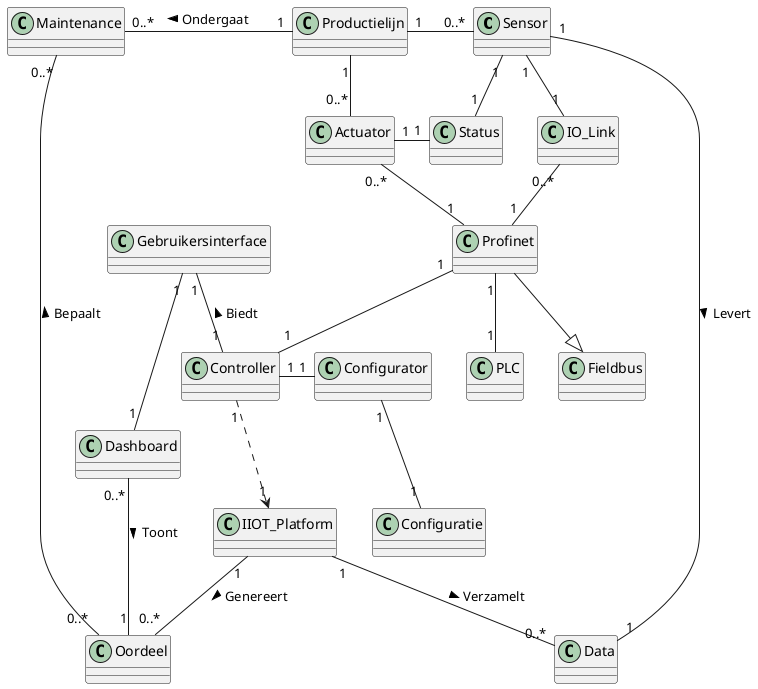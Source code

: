 @startuml domain
class Sensor{}
class Actuator{}
class Productielijn{}
class Controller{}
class Maintenance{}
class PLC{}
class IO_Link{}
class Profinet{}
class Fieldbus{}
class IIOT_Platform{}
class Oordeel{}
class Dashboard{}
class Data{}
class Status{}
class Configuratie{}
class Configurator{}
class Gebruikersinterface{}


Productielijn "1"-"  0..*" Sensor
Productielijn "1"--"0..*" Actuator
Sensor "1"-"1" Data : Levert >
Actuator "1"-"1" Status
Sensor "1"-"1" Status
Sensor "1"--"1" IO_Link
Actuator "0..*"--"1" Profinet
IO_Link "0..*"--"1" Profinet
Profinet "1"--"1" PLC
Profinet "1"--"1" Controller
Controller "1"-"1" Configurator
Configurator "1"--"1" Configuratie
Controller "1"..>"1" IIOT_Platform
Gebruikersinterface "1"--"1" Controller : < Biedt
Gebruikersinterface "1"--"1" Dashboard
Oordeel "1"--left-"  0..*" Dashboard : < Toont
Profinet --|> Fieldbus
Maintenance "0..*"--"0..*" Oordeel : < Bepaalt
Productielijn "1"-left-"0..*" Maintenance : Ondergaat >
IIOT_Platform "1"--"0..*" Data :  Verzamelt >
IIOT_Platform "1"--"0..*" Oordeel : Genereert >
@enduml
